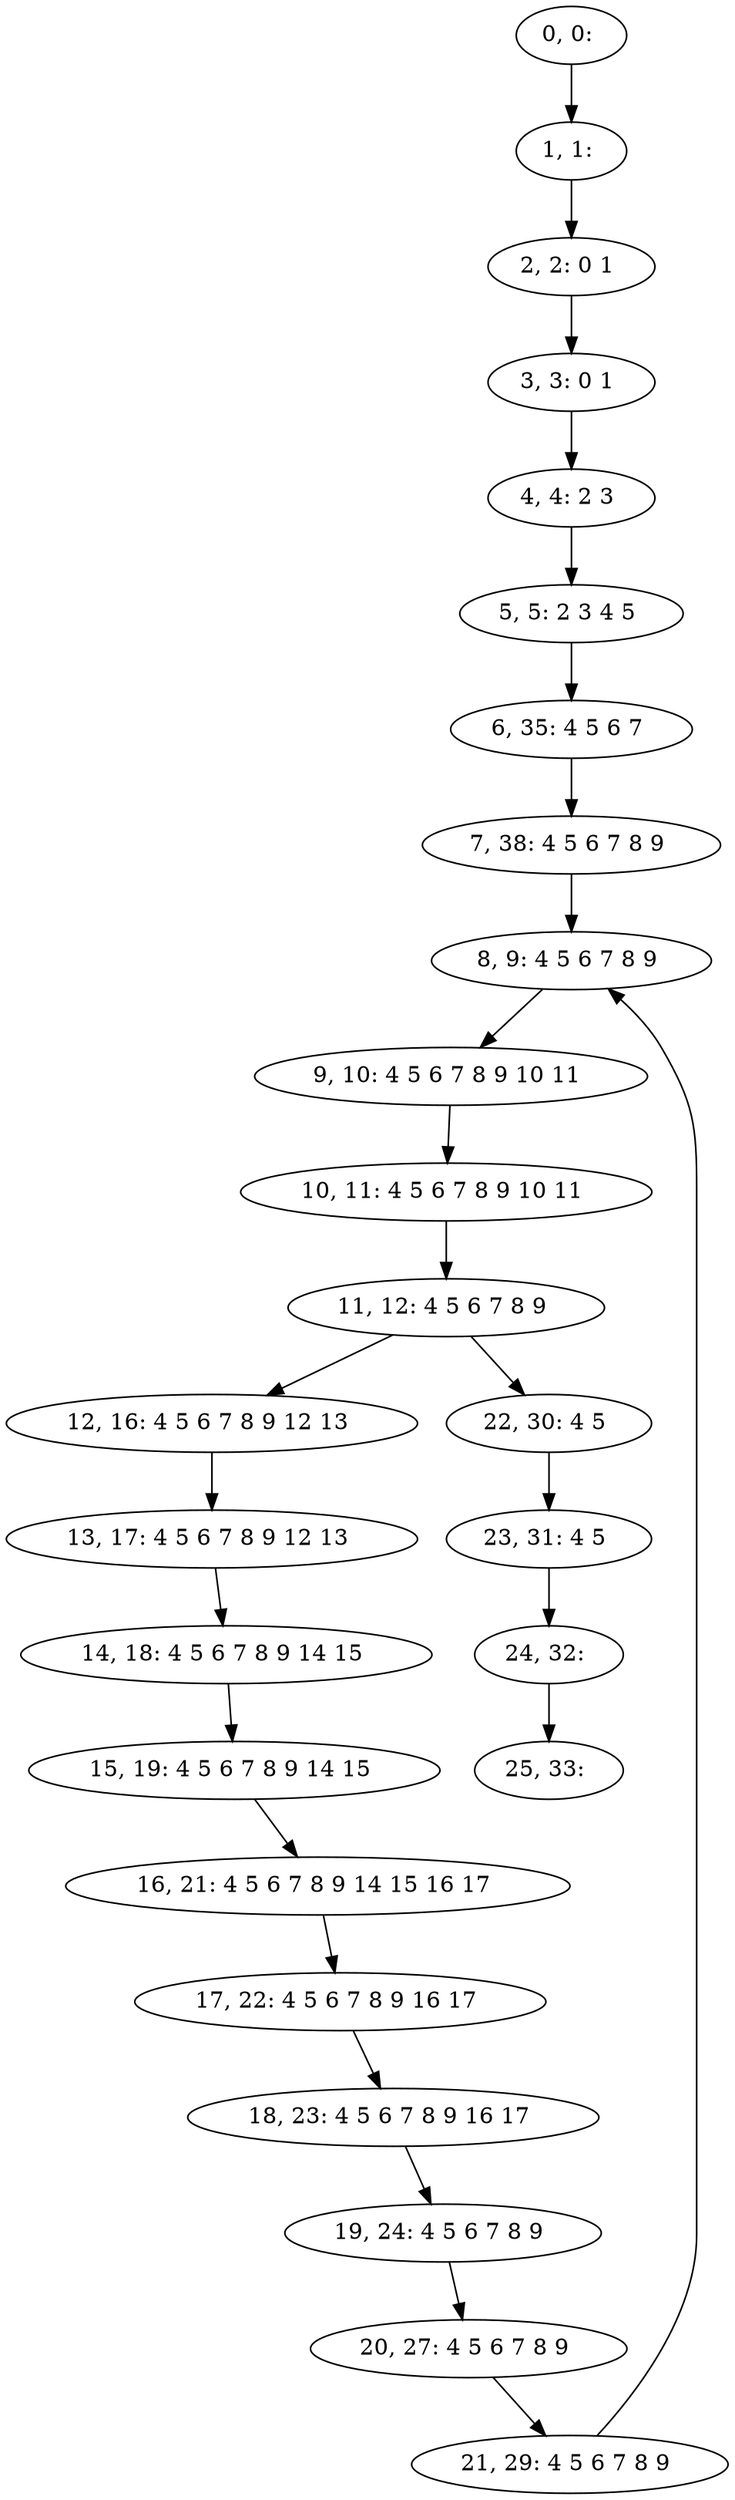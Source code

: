 digraph G {
0[label="0, 0: "];
1[label="1, 1: "];
2[label="2, 2: 0 1 "];
3[label="3, 3: 0 1 "];
4[label="4, 4: 2 3 "];
5[label="5, 5: 2 3 4 5 "];
6[label="6, 35: 4 5 6 7 "];
7[label="7, 38: 4 5 6 7 8 9 "];
8[label="8, 9: 4 5 6 7 8 9 "];
9[label="9, 10: 4 5 6 7 8 9 10 11 "];
10[label="10, 11: 4 5 6 7 8 9 10 11 "];
11[label="11, 12: 4 5 6 7 8 9 "];
12[label="12, 16: 4 5 6 7 8 9 12 13 "];
13[label="13, 17: 4 5 6 7 8 9 12 13 "];
14[label="14, 18: 4 5 6 7 8 9 14 15 "];
15[label="15, 19: 4 5 6 7 8 9 14 15 "];
16[label="16, 21: 4 5 6 7 8 9 14 15 16 17 "];
17[label="17, 22: 4 5 6 7 8 9 16 17 "];
18[label="18, 23: 4 5 6 7 8 9 16 17 "];
19[label="19, 24: 4 5 6 7 8 9 "];
20[label="20, 27: 4 5 6 7 8 9 "];
21[label="21, 29: 4 5 6 7 8 9 "];
22[label="22, 30: 4 5 "];
23[label="23, 31: 4 5 "];
24[label="24, 32: "];
25[label="25, 33: "];
0->1 ;
1->2 ;
2->3 ;
3->4 ;
4->5 ;
5->6 ;
6->7 ;
7->8 ;
8->9 ;
9->10 ;
10->11 ;
11->12 ;
11->22 ;
12->13 ;
13->14 ;
14->15 ;
15->16 ;
16->17 ;
17->18 ;
18->19 ;
19->20 ;
20->21 ;
21->8 ;
22->23 ;
23->24 ;
24->25 ;
}
